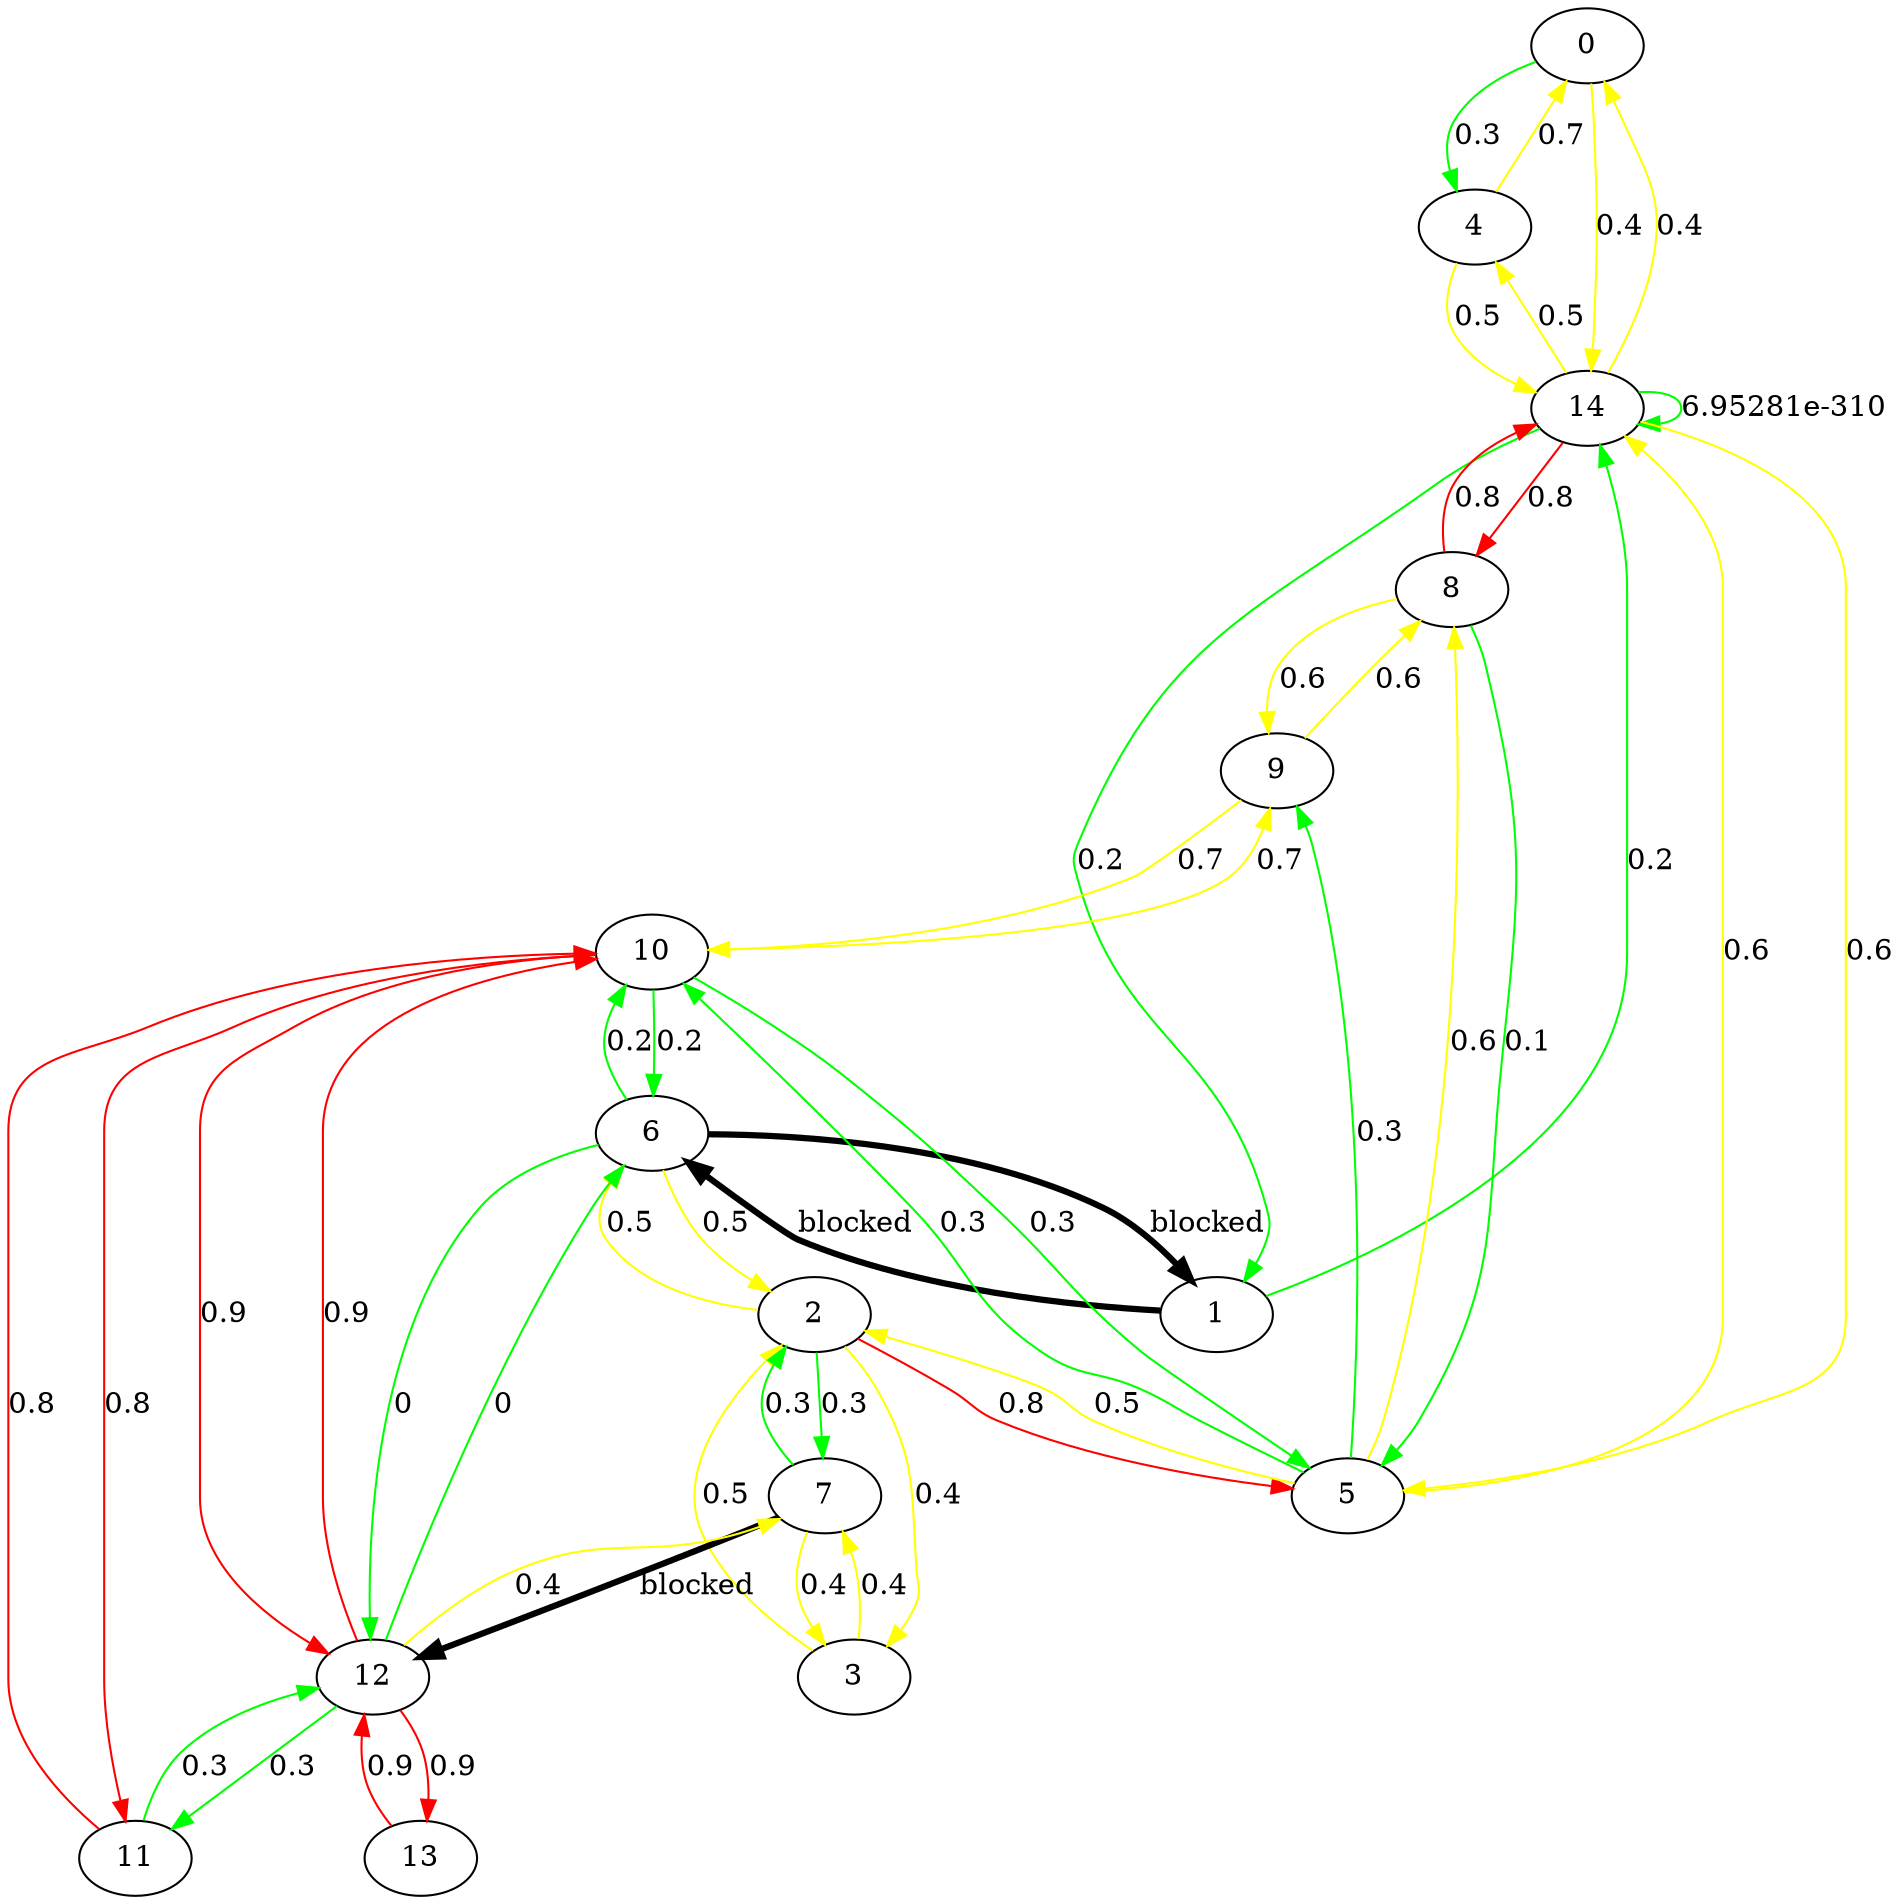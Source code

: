 digraph Test {
0 -> 4[label="0.3",color= green, penwidth="1"];
0 -> 14[label="0.4",color= yellow, penwidth="1"];
1 -> 6[label="blocked",color= black, penwidth="3"];
1 -> 14[label="0.2",color= green, penwidth="1"];
2 -> 3[label="0.4",color= yellow, penwidth="1"];
2 -> 5[label="0.8",color= red, penwidth="1"];
2 -> 6[label="0.5",color= yellow, penwidth="1"];
2 -> 7[label="0.3",color= green, penwidth="1"];
3 -> 2[label="0.5",color= yellow, penwidth="1"];
3 -> 7[label="0.4",color= yellow, penwidth="1"];
4 -> 0[label="0.7",color= yellow, penwidth="1"];
4 -> 14[label="0.5",color= yellow, penwidth="1"];
5 -> 2[label="0.5",color= yellow, penwidth="1"];
5 -> 8[label="0.6",color= yellow, penwidth="1"];
5 -> 9[label="0.3",color= green, penwidth="1"];
5 -> 10[label="0.3",color= green, penwidth="1"];
5 -> 14[label="0.6",color= yellow, penwidth="1"];
6 -> 1[label="blocked",color= black, penwidth="3"];
6 -> 2[label="0.5",color= yellow, penwidth="1"];
6 -> 10[label="0.2",color= green, penwidth="1"];
6 -> 12[label="0",color= green, penwidth="1"];
7 -> 2[label="0.3",color= green, penwidth="1"];
7 -> 3[label="0.4",color= yellow, penwidth="1"];
7 -> 12[label="blocked",color= black, penwidth="3"];
8 -> 5[label="0.1",color= green, penwidth="1"];
8 -> 9[label="0.6",color= yellow, penwidth="1"];
8 -> 14[label="0.8",color= red, penwidth="1"];
9 -> 8[label="0.6",color= yellow, penwidth="1"];
9 -> 10[label="0.7",color= yellow, penwidth="1"];
10 -> 5[label="0.3",color= green, penwidth="1"];
10 -> 6[label="0.2",color= green, penwidth="1"];
10 -> 9[label="0.7",color= yellow, penwidth="1"];
10 -> 11[label="0.8",color= red, penwidth="1"];
10 -> 12[label="0.9",color= red, penwidth="1"];
11 -> 10[label="0.8",color= red, penwidth="1"];
11 -> 12[label="0.3",color= green, penwidth="1"];
12 -> 6[label="0",color= green, penwidth="1"];
12 -> 7[label="0.4",color= yellow, penwidth="1"];
12 -> 10[label="0.9",color= red, penwidth="1"];
12 -> 11[label="0.3",color= green, penwidth="1"];
12 -> 13[label="0.9",color= red, penwidth="1"];
13 -> 12[label="0.9",color= red, penwidth="1"];
14 -> 0[label="0.4",color= yellow, penwidth="1"];
14 -> 1[label="0.2",color= green, penwidth="1"];
14 -> 4[label="0.5",color= yellow, penwidth="1"];
14 -> 5[label="0.6",color= yellow, penwidth="1"];
14 -> 8[label="0.8",color= red, penwidth="1"];
14 -> 14[label="6.95281e-310",color= green, penwidth="1"];
}